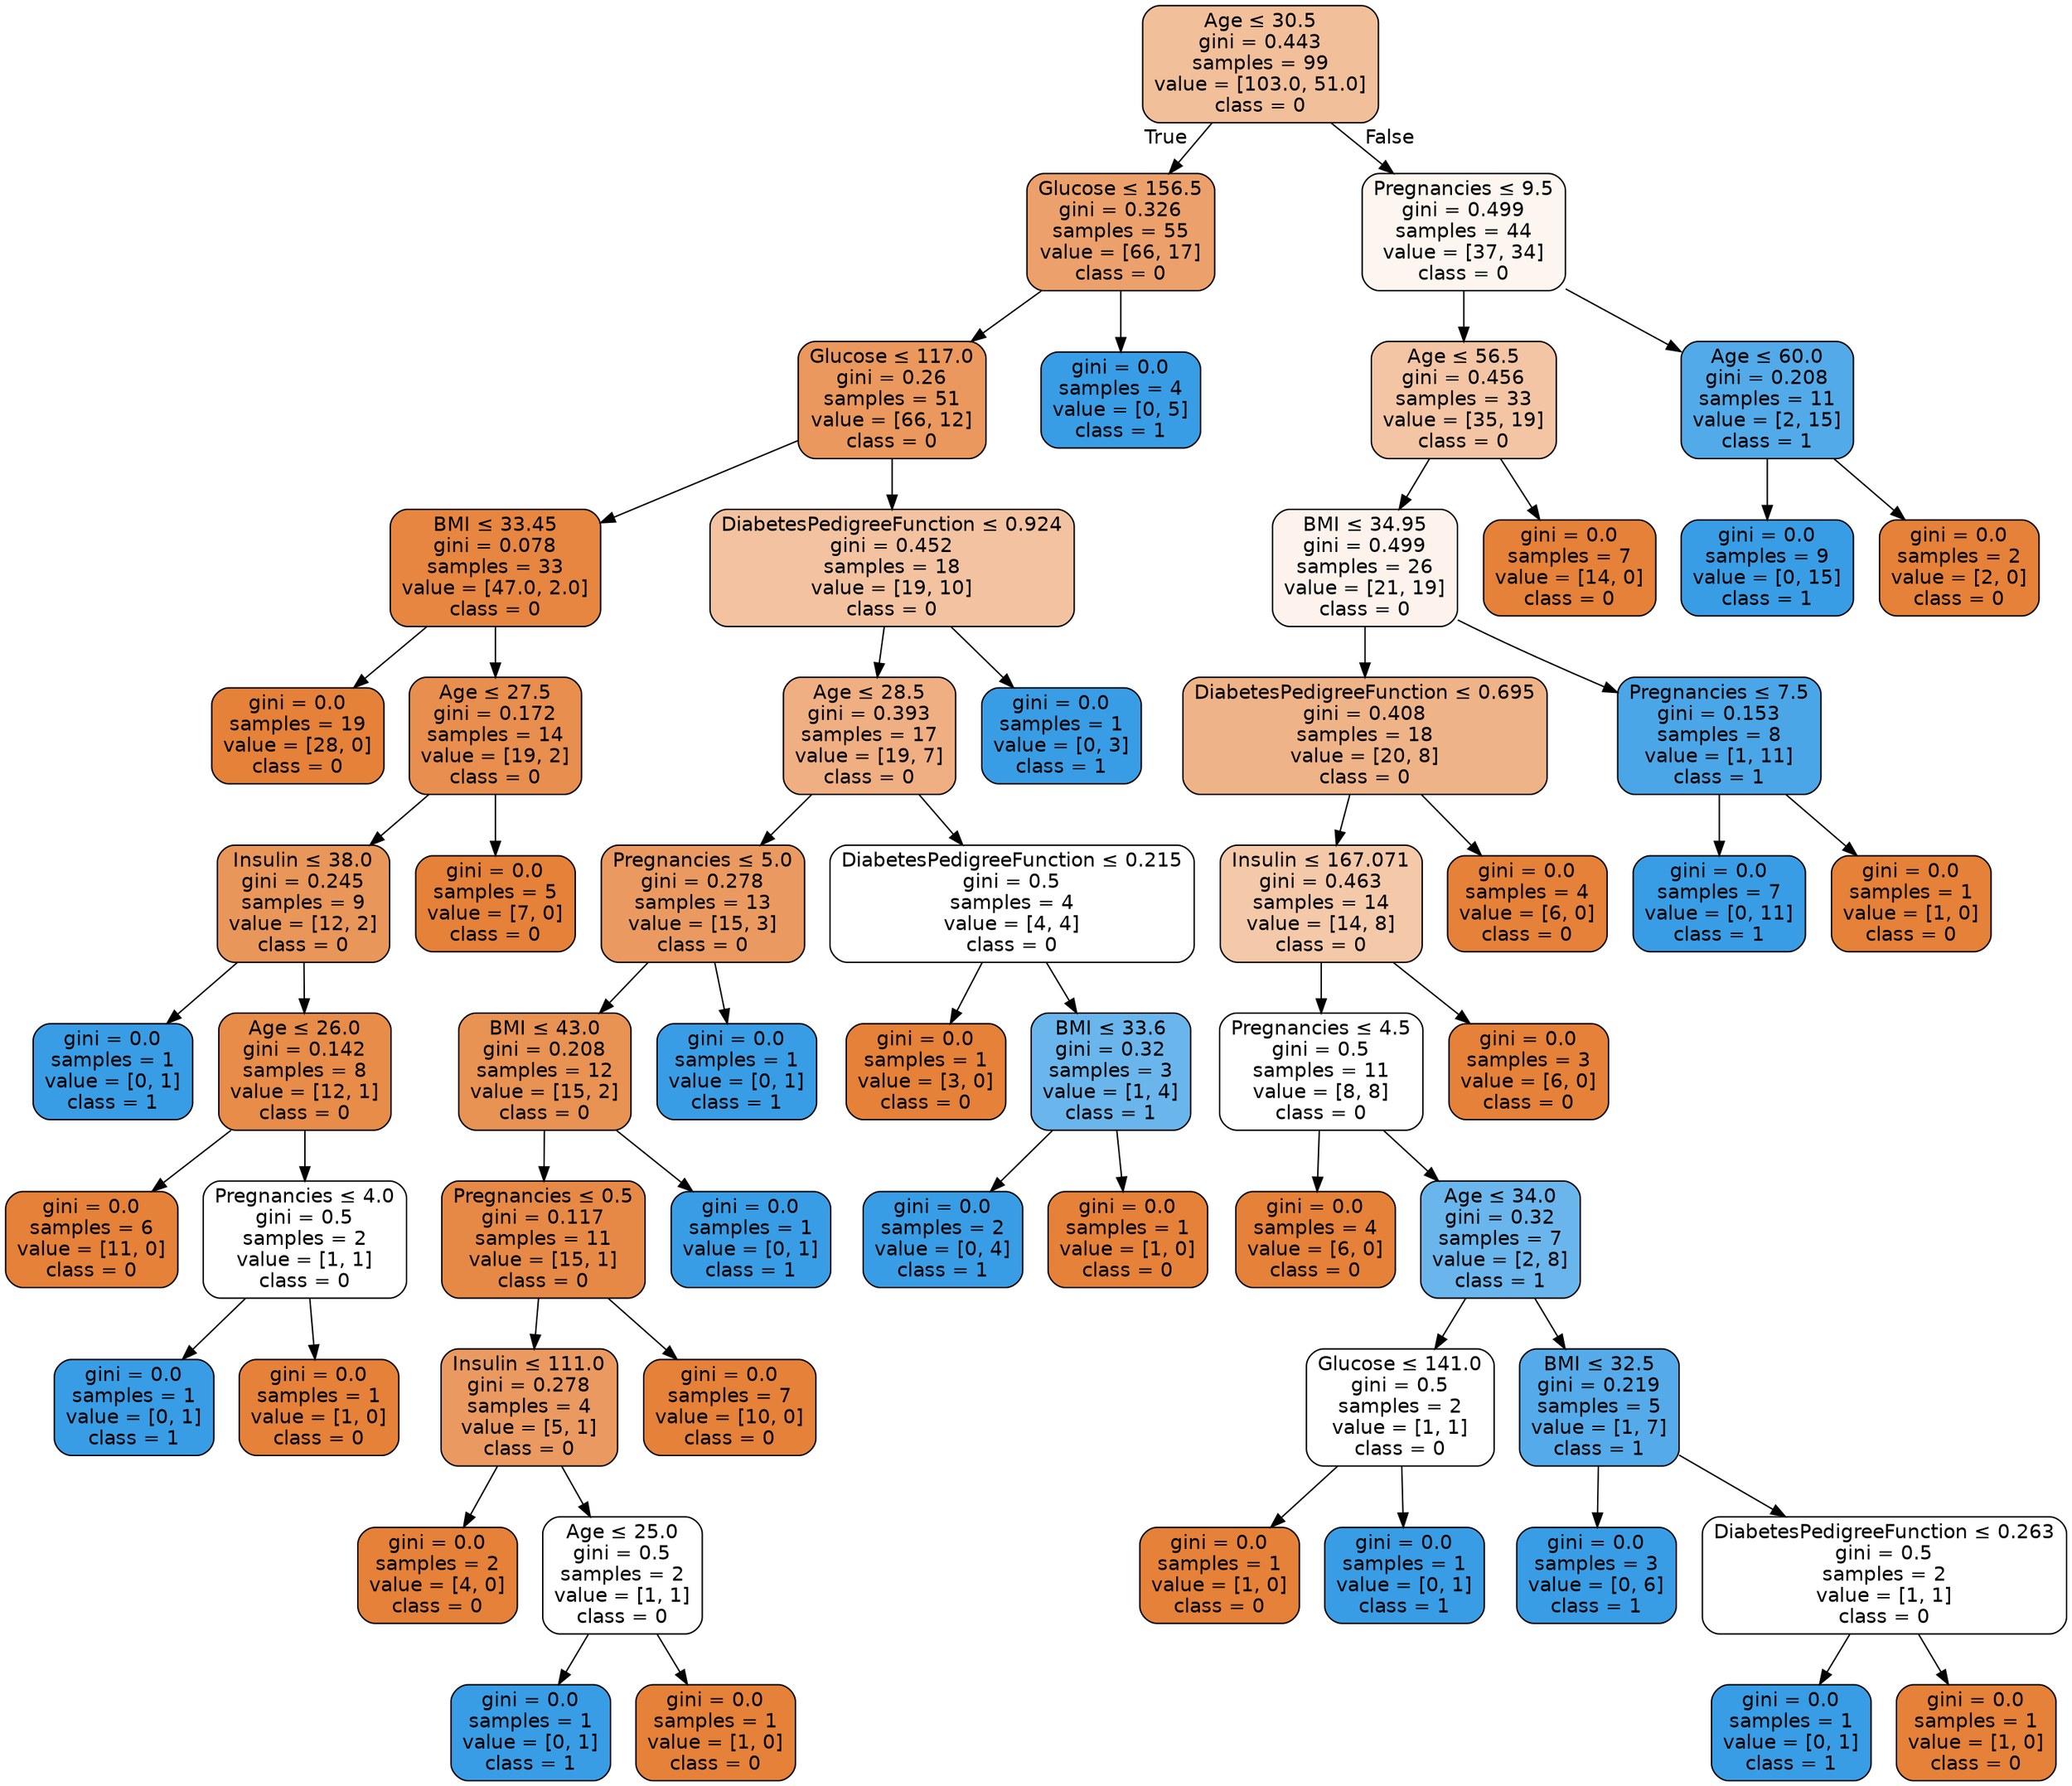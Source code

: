 digraph Tree {
node [shape=box, style="filled, rounded", color="black", fontname="helvetica"] ;
edge [fontname="helvetica"] ;
0 [label=<Age &le; 30.5<br/>gini = 0.443<br/>samples = 99<br/>value = [103.0, 51.0]<br/>class = 0>, fillcolor="#f2bf9b"] ;
1 [label=<Glucose &le; 156.5<br/>gini = 0.326<br/>samples = 55<br/>value = [66, 17]<br/>class = 0>, fillcolor="#eca16c"] ;
0 -> 1 [labeldistance=2.5, labelangle=45, headlabel="True"] ;
2 [label=<Glucose &le; 117.0<br/>gini = 0.26<br/>samples = 51<br/>value = [66, 12]<br/>class = 0>, fillcolor="#ea985d"] ;
1 -> 2 ;
3 [label=<BMI &le; 33.45<br/>gini = 0.078<br/>samples = 33<br/>value = [47.0, 2.0]<br/>class = 0>, fillcolor="#e68641"] ;
2 -> 3 ;
4 [label=<gini = 0.0<br/>samples = 19<br/>value = [28, 0]<br/>class = 0>, fillcolor="#e58139"] ;
3 -> 4 ;
5 [label=<Age &le; 27.5<br/>gini = 0.172<br/>samples = 14<br/>value = [19, 2]<br/>class = 0>, fillcolor="#e88e4e"] ;
3 -> 5 ;
6 [label=<Insulin &le; 38.0<br/>gini = 0.245<br/>samples = 9<br/>value = [12, 2]<br/>class = 0>, fillcolor="#e9965a"] ;
5 -> 6 ;
7 [label=<gini = 0.0<br/>samples = 1<br/>value = [0, 1]<br/>class = 1>, fillcolor="#399de5"] ;
6 -> 7 ;
8 [label=<Age &le; 26.0<br/>gini = 0.142<br/>samples = 8<br/>value = [12, 1]<br/>class = 0>, fillcolor="#e78c49"] ;
6 -> 8 ;
9 [label=<gini = 0.0<br/>samples = 6<br/>value = [11, 0]<br/>class = 0>, fillcolor="#e58139"] ;
8 -> 9 ;
10 [label=<Pregnancies &le; 4.0<br/>gini = 0.5<br/>samples = 2<br/>value = [1, 1]<br/>class = 0>, fillcolor="#ffffff"] ;
8 -> 10 ;
11 [label=<gini = 0.0<br/>samples = 1<br/>value = [0, 1]<br/>class = 1>, fillcolor="#399de5"] ;
10 -> 11 ;
12 [label=<gini = 0.0<br/>samples = 1<br/>value = [1, 0]<br/>class = 0>, fillcolor="#e58139"] ;
10 -> 12 ;
13 [label=<gini = 0.0<br/>samples = 5<br/>value = [7, 0]<br/>class = 0>, fillcolor="#e58139"] ;
5 -> 13 ;
14 [label=<DiabetesPedigreeFunction &le; 0.924<br/>gini = 0.452<br/>samples = 18<br/>value = [19, 10]<br/>class = 0>, fillcolor="#f3c3a1"] ;
2 -> 14 ;
15 [label=<Age &le; 28.5<br/>gini = 0.393<br/>samples = 17<br/>value = [19, 7]<br/>class = 0>, fillcolor="#efaf82"] ;
14 -> 15 ;
16 [label=<Pregnancies &le; 5.0<br/>gini = 0.278<br/>samples = 13<br/>value = [15, 3]<br/>class = 0>, fillcolor="#ea9a61"] ;
15 -> 16 ;
17 [label=<BMI &le; 43.0<br/>gini = 0.208<br/>samples = 12<br/>value = [15, 2]<br/>class = 0>, fillcolor="#e89253"] ;
16 -> 17 ;
18 [label=<Pregnancies &le; 0.5<br/>gini = 0.117<br/>samples = 11<br/>value = [15, 1]<br/>class = 0>, fillcolor="#e78946"] ;
17 -> 18 ;
19 [label=<Insulin &le; 111.0<br/>gini = 0.278<br/>samples = 4<br/>value = [5, 1]<br/>class = 0>, fillcolor="#ea9a61"] ;
18 -> 19 ;
20 [label=<gini = 0.0<br/>samples = 2<br/>value = [4, 0]<br/>class = 0>, fillcolor="#e58139"] ;
19 -> 20 ;
21 [label=<Age &le; 25.0<br/>gini = 0.5<br/>samples = 2<br/>value = [1, 1]<br/>class = 0>, fillcolor="#ffffff"] ;
19 -> 21 ;
22 [label=<gini = 0.0<br/>samples = 1<br/>value = [0, 1]<br/>class = 1>, fillcolor="#399de5"] ;
21 -> 22 ;
23 [label=<gini = 0.0<br/>samples = 1<br/>value = [1, 0]<br/>class = 0>, fillcolor="#e58139"] ;
21 -> 23 ;
24 [label=<gini = 0.0<br/>samples = 7<br/>value = [10, 0]<br/>class = 0>, fillcolor="#e58139"] ;
18 -> 24 ;
25 [label=<gini = 0.0<br/>samples = 1<br/>value = [0, 1]<br/>class = 1>, fillcolor="#399de5"] ;
17 -> 25 ;
26 [label=<gini = 0.0<br/>samples = 1<br/>value = [0, 1]<br/>class = 1>, fillcolor="#399de5"] ;
16 -> 26 ;
27 [label=<DiabetesPedigreeFunction &le; 0.215<br/>gini = 0.5<br/>samples = 4<br/>value = [4, 4]<br/>class = 0>, fillcolor="#ffffff"] ;
15 -> 27 ;
28 [label=<gini = 0.0<br/>samples = 1<br/>value = [3, 0]<br/>class = 0>, fillcolor="#e58139"] ;
27 -> 28 ;
29 [label=<BMI &le; 33.6<br/>gini = 0.32<br/>samples = 3<br/>value = [1, 4]<br/>class = 1>, fillcolor="#6ab6ec"] ;
27 -> 29 ;
30 [label=<gini = 0.0<br/>samples = 2<br/>value = [0, 4]<br/>class = 1>, fillcolor="#399de5"] ;
29 -> 30 ;
31 [label=<gini = 0.0<br/>samples = 1<br/>value = [1, 0]<br/>class = 0>, fillcolor="#e58139"] ;
29 -> 31 ;
32 [label=<gini = 0.0<br/>samples = 1<br/>value = [0, 3]<br/>class = 1>, fillcolor="#399de5"] ;
14 -> 32 ;
33 [label=<gini = 0.0<br/>samples = 4<br/>value = [0, 5]<br/>class = 1>, fillcolor="#399de5"] ;
1 -> 33 ;
34 [label=<Pregnancies &le; 9.5<br/>gini = 0.499<br/>samples = 44<br/>value = [37, 34]<br/>class = 0>, fillcolor="#fdf5ef"] ;
0 -> 34 [labeldistance=2.5, labelangle=-45, headlabel="False"] ;
35 [label=<Age &le; 56.5<br/>gini = 0.456<br/>samples = 33<br/>value = [35, 19]<br/>class = 0>, fillcolor="#f3c5a4"] ;
34 -> 35 ;
36 [label=<BMI &le; 34.95<br/>gini = 0.499<br/>samples = 26<br/>value = [21, 19]<br/>class = 0>, fillcolor="#fdf3ec"] ;
35 -> 36 ;
37 [label=<DiabetesPedigreeFunction &le; 0.695<br/>gini = 0.408<br/>samples = 18<br/>value = [20, 8]<br/>class = 0>, fillcolor="#efb388"] ;
36 -> 37 ;
38 [label=<Insulin &le; 167.071<br/>gini = 0.463<br/>samples = 14<br/>value = [14, 8]<br/>class = 0>, fillcolor="#f4c9aa"] ;
37 -> 38 ;
39 [label=<Pregnancies &le; 4.5<br/>gini = 0.5<br/>samples = 11<br/>value = [8, 8]<br/>class = 0>, fillcolor="#ffffff"] ;
38 -> 39 ;
40 [label=<gini = 0.0<br/>samples = 4<br/>value = [6, 0]<br/>class = 0>, fillcolor="#e58139"] ;
39 -> 40 ;
41 [label=<Age &le; 34.0<br/>gini = 0.32<br/>samples = 7<br/>value = [2, 8]<br/>class = 1>, fillcolor="#6ab6ec"] ;
39 -> 41 ;
42 [label=<Glucose &le; 141.0<br/>gini = 0.5<br/>samples = 2<br/>value = [1, 1]<br/>class = 0>, fillcolor="#ffffff"] ;
41 -> 42 ;
43 [label=<gini = 0.0<br/>samples = 1<br/>value = [1, 0]<br/>class = 0>, fillcolor="#e58139"] ;
42 -> 43 ;
44 [label=<gini = 0.0<br/>samples = 1<br/>value = [0, 1]<br/>class = 1>, fillcolor="#399de5"] ;
42 -> 44 ;
45 [label=<BMI &le; 32.5<br/>gini = 0.219<br/>samples = 5<br/>value = [1, 7]<br/>class = 1>, fillcolor="#55abe9"] ;
41 -> 45 ;
46 [label=<gini = 0.0<br/>samples = 3<br/>value = [0, 6]<br/>class = 1>, fillcolor="#399de5"] ;
45 -> 46 ;
47 [label=<DiabetesPedigreeFunction &le; 0.263<br/>gini = 0.5<br/>samples = 2<br/>value = [1, 1]<br/>class = 0>, fillcolor="#ffffff"] ;
45 -> 47 ;
48 [label=<gini = 0.0<br/>samples = 1<br/>value = [0, 1]<br/>class = 1>, fillcolor="#399de5"] ;
47 -> 48 ;
49 [label=<gini = 0.0<br/>samples = 1<br/>value = [1, 0]<br/>class = 0>, fillcolor="#e58139"] ;
47 -> 49 ;
50 [label=<gini = 0.0<br/>samples = 3<br/>value = [6, 0]<br/>class = 0>, fillcolor="#e58139"] ;
38 -> 50 ;
51 [label=<gini = 0.0<br/>samples = 4<br/>value = [6, 0]<br/>class = 0>, fillcolor="#e58139"] ;
37 -> 51 ;
52 [label=<Pregnancies &le; 7.5<br/>gini = 0.153<br/>samples = 8<br/>value = [1, 11]<br/>class = 1>, fillcolor="#4ba6e7"] ;
36 -> 52 ;
53 [label=<gini = 0.0<br/>samples = 7<br/>value = [0, 11]<br/>class = 1>, fillcolor="#399de5"] ;
52 -> 53 ;
54 [label=<gini = 0.0<br/>samples = 1<br/>value = [1, 0]<br/>class = 0>, fillcolor="#e58139"] ;
52 -> 54 ;
55 [label=<gini = 0.0<br/>samples = 7<br/>value = [14, 0]<br/>class = 0>, fillcolor="#e58139"] ;
35 -> 55 ;
56 [label=<Age &le; 60.0<br/>gini = 0.208<br/>samples = 11<br/>value = [2, 15]<br/>class = 1>, fillcolor="#53aae8"] ;
34 -> 56 ;
57 [label=<gini = 0.0<br/>samples = 9<br/>value = [0, 15]<br/>class = 1>, fillcolor="#399de5"] ;
56 -> 57 ;
58 [label=<gini = 0.0<br/>samples = 2<br/>value = [2, 0]<br/>class = 0>, fillcolor="#e58139"] ;
56 -> 58 ;
}